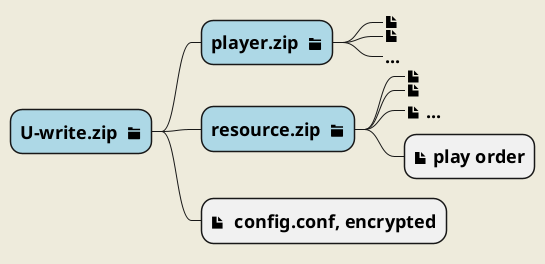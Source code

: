 @startmindmap

skinparam backgroundColor #EEEBDC

<style>
mindmapDiagram {
    node {
        FontSize 18
            FontStyle bold
            FontName Aapex
    }
}
</style>

*[#lightblue] U-write.**zip**  <&folder>
**[#lightblue] player.**zip**  <&folder>
***_ <&file>
***_ <&file>
***_ ...

**[#lightblue] resource.**zip**  <&folder>
***_ <&file>
***_ <&file>
***_ <&file> ...
*** <&file> play order

** <&file>  config.conf, **encrypted**

@endmindmap